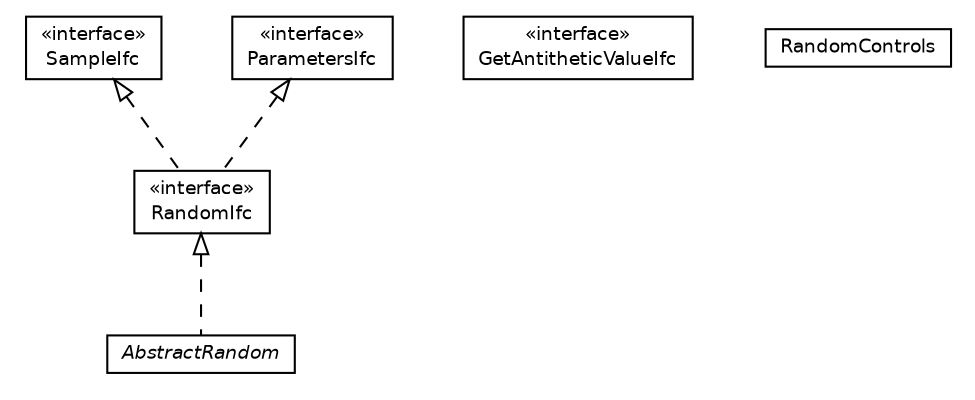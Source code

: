 #!/usr/local/bin/dot
#
# Class diagram 
# Generated by UMLGraph version 5.4 (http://www.umlgraph.org/)
#

digraph G {
	edge [fontname="Helvetica",fontsize=10,labelfontname="Helvetica",labelfontsize=10];
	node [fontname="Helvetica",fontsize=10,shape=plaintext];
	nodesep=0.25;
	ranksep=0.5;
	// jsl.utilities.random.SampleIfc
	c10259 [label=<<table title="jsl.utilities.random.SampleIfc" border="0" cellborder="1" cellspacing="0" cellpadding="2" port="p" href="./SampleIfc.html">
		<tr><td><table border="0" cellspacing="0" cellpadding="1">
<tr><td align="center" balign="center"> &#171;interface&#187; </td></tr>
<tr><td align="center" balign="center"> SampleIfc </td></tr>
		</table></td></tr>
		</table>>, URL="./SampleIfc.html", fontname="Helvetica", fontcolor="black", fontsize=9.0];
	// jsl.utilities.random.RandomIfc
	c10260 [label=<<table title="jsl.utilities.random.RandomIfc" border="0" cellborder="1" cellspacing="0" cellpadding="2" port="p" href="./RandomIfc.html">
		<tr><td><table border="0" cellspacing="0" cellpadding="1">
<tr><td align="center" balign="center"> &#171;interface&#187; </td></tr>
<tr><td align="center" balign="center"> RandomIfc </td></tr>
		</table></td></tr>
		</table>>, URL="./RandomIfc.html", fontname="Helvetica", fontcolor="black", fontsize=9.0];
	// jsl.utilities.random.ParametersIfc
	c10261 [label=<<table title="jsl.utilities.random.ParametersIfc" border="0" cellborder="1" cellspacing="0" cellpadding="2" port="p" href="./ParametersIfc.html">
		<tr><td><table border="0" cellspacing="0" cellpadding="1">
<tr><td align="center" balign="center"> &#171;interface&#187; </td></tr>
<tr><td align="center" balign="center"> ParametersIfc </td></tr>
		</table></td></tr>
		</table>>, URL="./ParametersIfc.html", fontname="Helvetica", fontcolor="black", fontsize=9.0];
	// jsl.utilities.random.GetAntitheticValueIfc
	c10262 [label=<<table title="jsl.utilities.random.GetAntitheticValueIfc" border="0" cellborder="1" cellspacing="0" cellpadding="2" port="p" href="./GetAntitheticValueIfc.html">
		<tr><td><table border="0" cellspacing="0" cellpadding="1">
<tr><td align="center" balign="center"> &#171;interface&#187; </td></tr>
<tr><td align="center" balign="center"> GetAntitheticValueIfc </td></tr>
		</table></td></tr>
		</table>>, URL="./GetAntitheticValueIfc.html", fontname="Helvetica", fontcolor="black", fontsize=9.0];
	// jsl.utilities.random.AbstractRandom
	c10263 [label=<<table title="jsl.utilities.random.AbstractRandom" border="0" cellborder="1" cellspacing="0" cellpadding="2" port="p" href="./AbstractRandom.html">
		<tr><td><table border="0" cellspacing="0" cellpadding="1">
<tr><td align="center" balign="center"><font face="Helvetica-Oblique"> AbstractRandom </font></td></tr>
		</table></td></tr>
		</table>>, URL="./AbstractRandom.html", fontname="Helvetica", fontcolor="black", fontsize=9.0];
	// jsl.utilities.random.AbstractRandom.RandomControls
	c10264 [label=<<table title="jsl.utilities.random.AbstractRandom.RandomControls" border="0" cellborder="1" cellspacing="0" cellpadding="2" port="p" href="./AbstractRandom.RandomControls.html">
		<tr><td><table border="0" cellspacing="0" cellpadding="1">
<tr><td align="center" balign="center"> RandomControls </td></tr>
		</table></td></tr>
		</table>>, URL="./AbstractRandom.RandomControls.html", fontname="Helvetica", fontcolor="black", fontsize=9.0];
	//jsl.utilities.random.RandomIfc implements jsl.utilities.random.ParametersIfc
	c10261:p -> c10260:p [dir=back,arrowtail=empty,style=dashed];
	//jsl.utilities.random.RandomIfc implements jsl.utilities.random.SampleIfc
	c10259:p -> c10260:p [dir=back,arrowtail=empty,style=dashed];
	//jsl.utilities.random.AbstractRandom implements jsl.utilities.random.RandomIfc
	c10260:p -> c10263:p [dir=back,arrowtail=empty,style=dashed];
}

